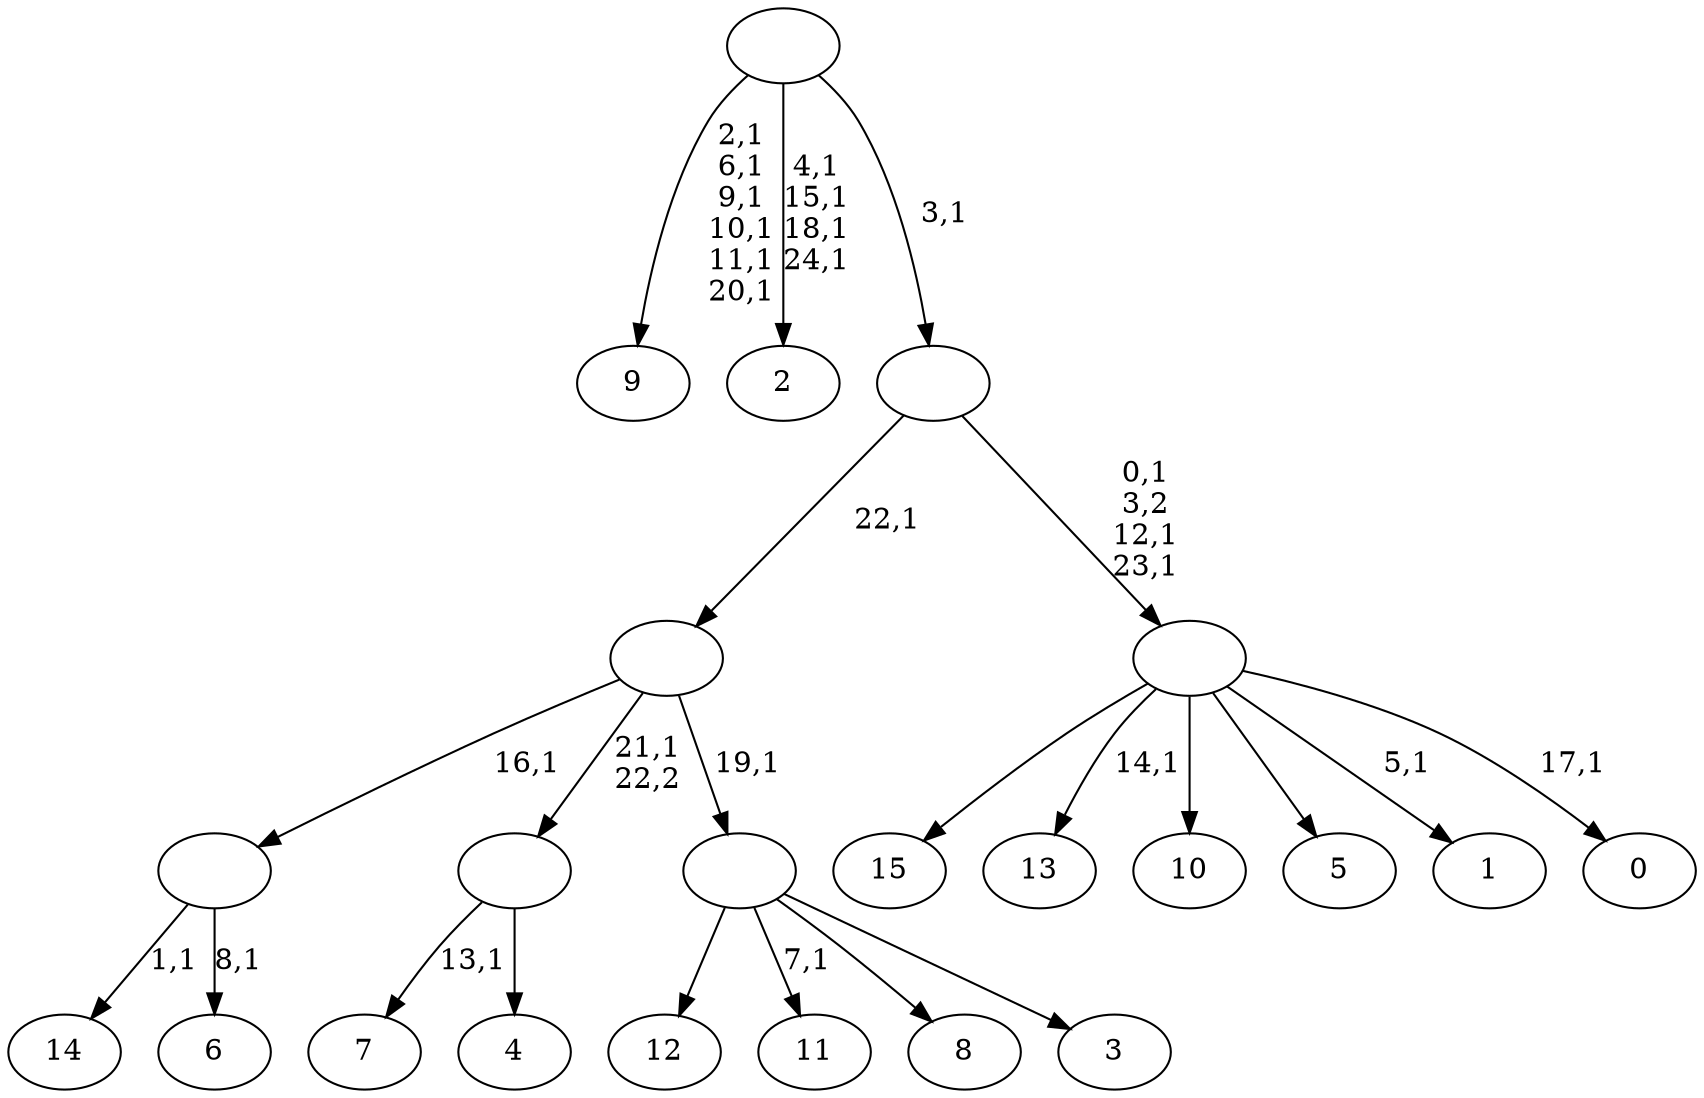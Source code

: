 digraph T {
	41 [label="15"]
	40 [label="14"]
	38 [label="13"]
	36 [label="12"]
	35 [label="11"]
	33 [label="10"]
	32 [label="9"]
	25 [label="8"]
	24 [label="7"]
	22 [label="6"]
	20 [label=""]
	19 [label="5"]
	18 [label="4"]
	17 [label=""]
	16 [label="3"]
	15 [label=""]
	14 [label=""]
	13 [label="2"]
	8 [label="1"]
	6 [label="0"]
	4 [label=""]
	1 [label=""]
	0 [label=""]
	20 -> 22 [label="8,1"]
	20 -> 40 [label="1,1"]
	17 -> 24 [label="13,1"]
	17 -> 18 [label=""]
	15 -> 35 [label="7,1"]
	15 -> 36 [label=""]
	15 -> 25 [label=""]
	15 -> 16 [label=""]
	14 -> 20 [label="16,1"]
	14 -> 17 [label="21,1\n22,2"]
	14 -> 15 [label="19,1"]
	4 -> 6 [label="17,1"]
	4 -> 8 [label="5,1"]
	4 -> 38 [label="14,1"]
	4 -> 41 [label=""]
	4 -> 33 [label=""]
	4 -> 19 [label=""]
	1 -> 4 [label="0,1\n3,2\n12,1\n23,1"]
	1 -> 14 [label="22,1"]
	0 -> 13 [label="4,1\n15,1\n18,1\n24,1"]
	0 -> 32 [label="2,1\n6,1\n9,1\n10,1\n11,1\n20,1"]
	0 -> 1 [label="3,1"]
}

